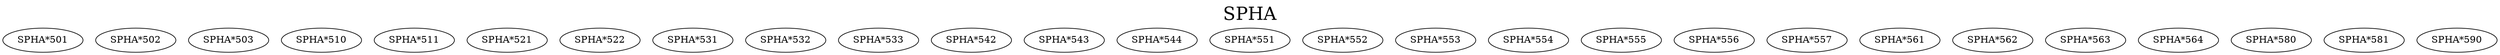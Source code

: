 digraph SPHA {
labelloc = "t";
label = "SPHA"
fontsize = 27;
"SPHA*501"
"SPHA*502"
"SPHA*503"
"SPHA*510"
"SPHA*511"
"SPHA*521"
"SPHA*522"
"SPHA*531"
"SPHA*532"
"SPHA*533"
"SPHA*542"
"SPHA*543"
"SPHA*544"
"SPHA*551"
"SPHA*552"
"SPHA*553"
"SPHA*554"
"SPHA*555"
"SPHA*556"
"SPHA*557"
"SPHA*561"
"SPHA*562"
"SPHA*563"
"SPHA*564"
"SPHA*580"
"SPHA*581"
"SPHA*590"
}
